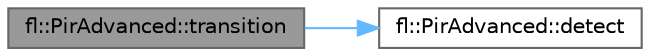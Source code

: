 digraph "fl::PirAdvanced::transition"
{
 // INTERACTIVE_SVG=YES
 // LATEX_PDF_SIZE
  bgcolor="transparent";
  edge [fontname=Helvetica,fontsize=10,labelfontname=Helvetica,labelfontsize=10];
  node [fontname=Helvetica,fontsize=10,shape=box,height=0.2,width=0.4];
  rankdir="LR";
  Node1 [id="Node000001",label="fl::PirAdvanced::transition",height=0.2,width=0.4,color="gray40", fillcolor="grey60", style="filled", fontcolor="black",tooltip=" "];
  Node1 -> Node2 [id="edge1_Node000001_Node000002",color="steelblue1",style="solid",tooltip=" "];
  Node2 [id="Node000002",label="fl::PirAdvanced::detect",height=0.2,width=0.4,color="grey40", fillcolor="white", style="filled",URL="$d6/d4d/classfl_1_1_pir_advanced_aef122ef37ba5707909cd04d06a1d5c11.html#aef122ef37ba5707909cd04d06a1d5c11",tooltip=" "];
}
